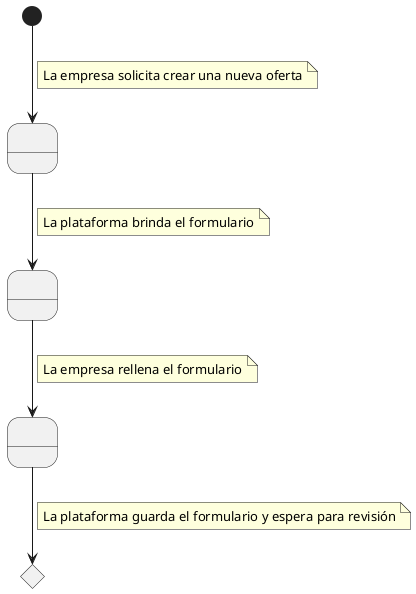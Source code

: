 @startuml
state " " as Estado1
state " " as Estado2
state " " as Estado3

state Condicion1 <<choice>>

[*] --> Estado1
    note on link
        La empresa solicita crear una nueva oferta
    end note
Estado1 --> Estado2
    note on link
        La plataforma brinda el formulario
    end note
Estado2 --> Estado3
    note on link
        La empresa rellena el formulario
    end note
Estado3 --> Condicion1
    note on link
        La plataforma guarda el formulario y espera para revisión
    end note
@enduml
